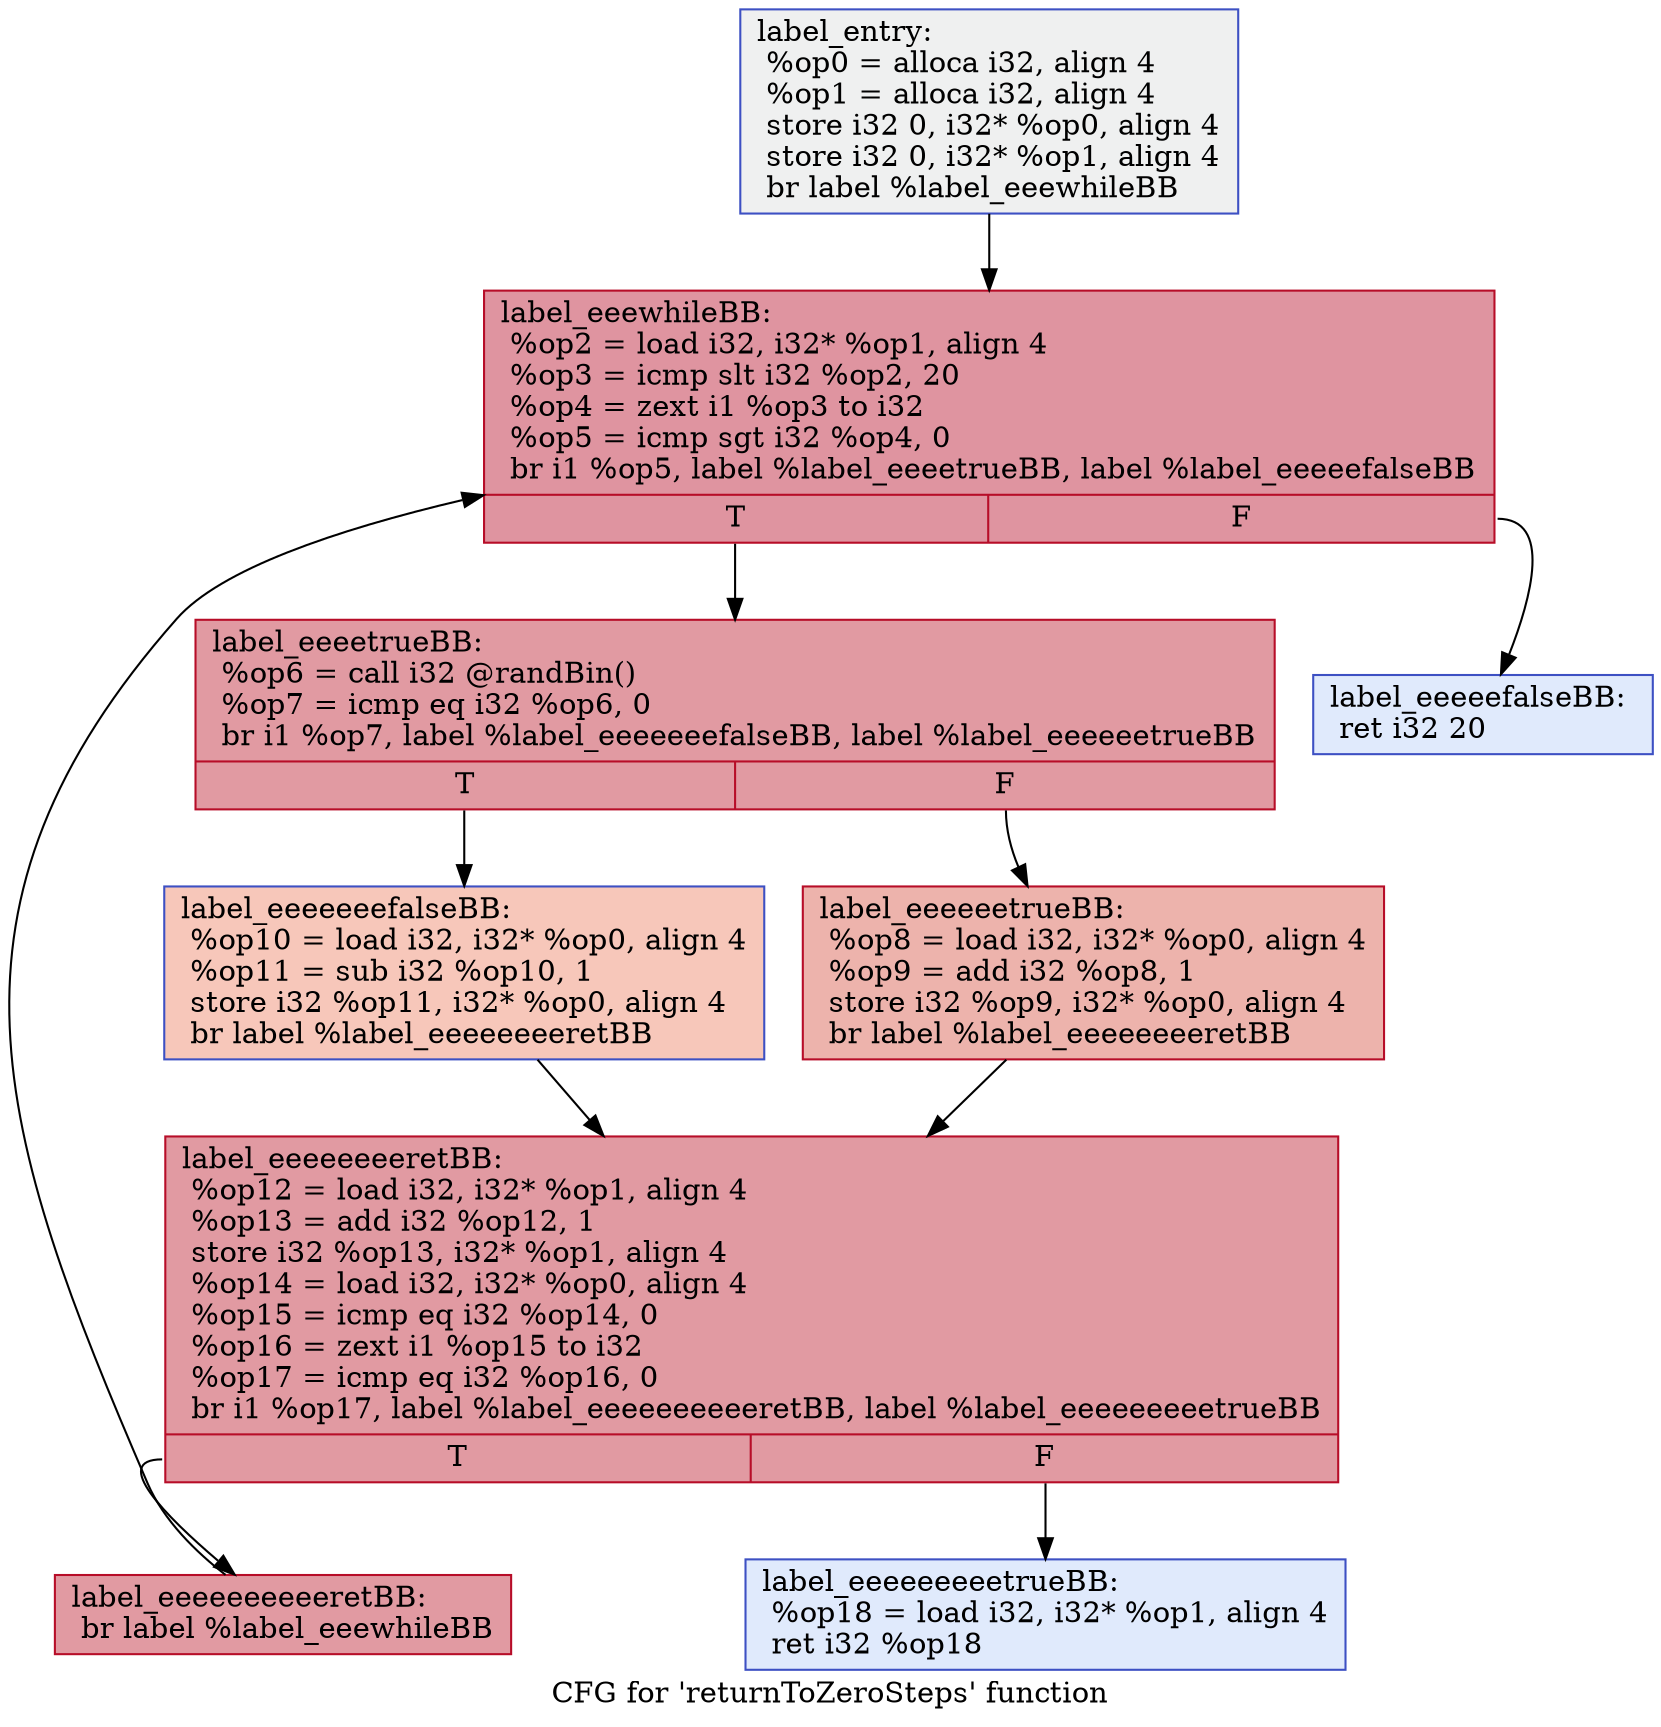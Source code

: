 digraph "CFG for 'returnToZeroSteps' function" {
	label="CFG for 'returnToZeroSteps' function";

	Node0x17b4c90 [shape=record,color="#3d50c3ff", style=filled, fillcolor="#dbdcde70",label="{label_entry:\l  %op0 = alloca i32, align 4\l  %op1 = alloca i32, align 4\l  store i32 0, i32* %op0, align 4\l  store i32 0, i32* %op1, align 4\l  br label %label_eeewhileBB\l}"];
	Node0x17b4c90 -> Node0x17b5010;
	Node0x17b5010 [shape=record,color="#b70d28ff", style=filled, fillcolor="#b70d2870",label="{label_eeewhileBB:                                 \l  %op2 = load i32, i32* %op1, align 4\l  %op3 = icmp slt i32 %op2, 20\l  %op4 = zext i1 %op3 to i32\l  %op5 = icmp sgt i32 %op4, 0\l  br i1 %op5, label %label_eeeetrueBB, label %label_eeeeefalseBB\l|{<s0>T|<s1>F}}"];
	Node0x17b5010:s0 -> Node0x17b53e0;
	Node0x17b5010:s1 -> Node0x17b5480;
	Node0x17b53e0 [shape=record,color="#b70d28ff", style=filled, fillcolor="#bb1b2c70",label="{label_eeeetrueBB:                                 \l  %op6 = call i32 @randBin()\l  %op7 = icmp eq i32 %op6, 0\l  br i1 %op7, label %label_eeeeeeefalseBB, label %label_eeeeeetrueBB\l|{<s0>T|<s1>F}}"];
	Node0x17b53e0:s0 -> Node0x17b5750;
	Node0x17b53e0:s1 -> Node0x17b5990;
	Node0x17b5480 [shape=record,color="#3d50c3ff", style=filled, fillcolor="#b9d0f970",label="{label_eeeeefalseBB:                               \l  ret i32 20\l}"];
	Node0x17b5990 [shape=record,color="#b70d28ff", style=filled, fillcolor="#d6524470",label="{label_eeeeeetrueBB:                               \l  %op8 = load i32, i32* %op0, align 4\l  %op9 = add i32 %op8, 1\l  store i32 %op9, i32* %op0, align 4\l  br label %label_eeeeeeeeretBB\l}"];
	Node0x17b5990 -> Node0x17b5d40;
	Node0x17b5750 [shape=record,color="#3d50c3ff", style=filled, fillcolor="#ec7f6370",label="{label_eeeeeeefalseBB:                             \l  %op10 = load i32, i32* %op0, align 4\l  %op11 = sub i32 %op10, 1\l  store i32 %op11, i32* %op0, align 4\l  br label %label_eeeeeeeeretBB\l}"];
	Node0x17b5750 -> Node0x17b5d40;
	Node0x17b5d40 [shape=record,color="#b70d28ff", style=filled, fillcolor="#bb1b2c70",label="{label_eeeeeeeeretBB:                              \l  %op12 = load i32, i32* %op1, align 4\l  %op13 = add i32 %op12, 1\l  store i32 %op13, i32* %op1, align 4\l  %op14 = load i32, i32* %op0, align 4\l  %op15 = icmp eq i32 %op14, 0\l  %op16 = zext i1 %op15 to i32\l  %op17 = icmp eq i32 %op16, 0\l  br i1 %op17, label %label_eeeeeeeeeeretBB, label %label_eeeeeeeeetrueBB\l|{<s0>T|<s1>F}}"];
	Node0x17b5d40:s0 -> Node0x17b67f0;
	Node0x17b5d40:s1 -> Node0x17b6860;
	Node0x17b6860 [shape=record,color="#3d50c3ff", style=filled, fillcolor="#b9d0f970",label="{label_eeeeeeeeetrueBB:                            \l  %op18 = load i32, i32* %op1, align 4\l  ret i32 %op18\l}"];
	Node0x17b67f0 [shape=record,color="#b70d28ff", style=filled, fillcolor="#bb1b2c70",label="{label_eeeeeeeeeeretBB:                            \l  br label %label_eeewhileBB\l}"];
	Node0x17b67f0 -> Node0x17b5010;
}
